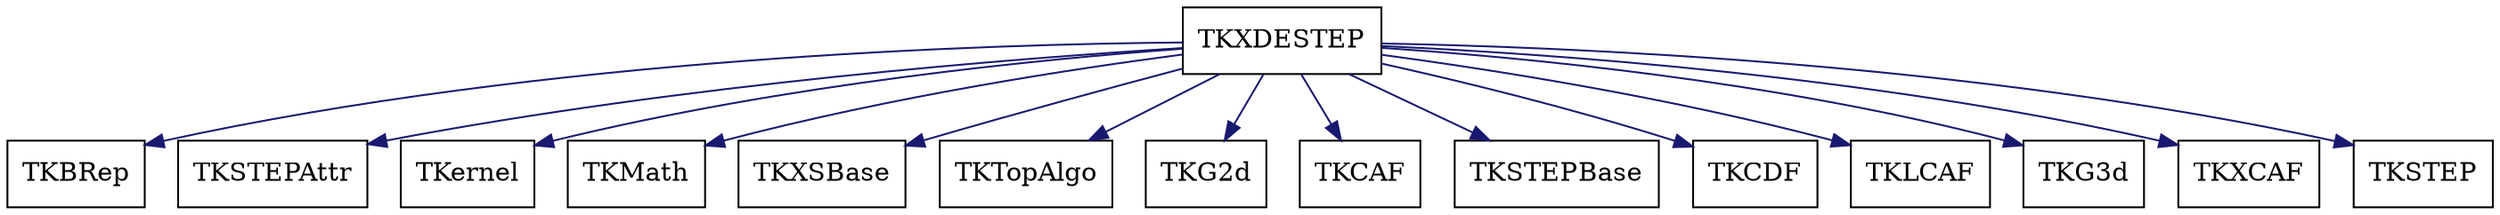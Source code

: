 digraph schema_TKXDESTEP
{
	TKXDESTEP [ URL = "toolkit_tkxdestep.html", shape = box ]
	TKBRep [ URL = "toolkit_tkbrep.html" , shape = box ]
	TKXDESTEP -> TKBRep [ color = "midnightblue", style = "solid" ]
	TKSTEPAttr [ URL = "toolkit_tkstepattr.html" , shape = box ]
	TKXDESTEP -> TKSTEPAttr [ color = "midnightblue", style = "solid" ]
	TKernel [ URL = "toolkit_tkernel.html" , shape = box ]
	TKXDESTEP -> TKernel [ color = "midnightblue", style = "solid" ]
	TKMath [ URL = "toolkit_tkmath.html" , shape = box ]
	TKXDESTEP -> TKMath [ color = "midnightblue", style = "solid" ]
	TKXSBase [ URL = "toolkit_tkxsbase.html" , shape = box ]
	TKXDESTEP -> TKXSBase [ color = "midnightblue", style = "solid" ]
	TKTopAlgo [ URL = "toolkit_tktopalgo.html" , shape = box ]
	TKXDESTEP -> TKTopAlgo [ color = "midnightblue", style = "solid" ]
	TKG2d [ URL = "toolkit_tkg2d.html" , shape = box ]
	TKXDESTEP -> TKG2d [ color = "midnightblue", style = "solid" ]
	TKCAF [ URL = "toolkit_tkcaf.html" , shape = box ]
	TKXDESTEP -> TKCAF [ color = "midnightblue", style = "solid" ]
	TKSTEPBase [ URL = "toolkit_tkstepbase.html" , shape = box ]
	TKXDESTEP -> TKSTEPBase [ color = "midnightblue", style = "solid" ]
	TKCDF [ URL = "toolkit_tkcdf.html" , shape = box ]
	TKXDESTEP -> TKCDF [ color = "midnightblue", style = "solid" ]
	TKLCAF [ URL = "toolkit_tklcaf.html" , shape = box ]
	TKXDESTEP -> TKLCAF [ color = "midnightblue", style = "solid" ]
	TKG3d [ URL = "toolkit_tkg3d.html" , shape = box ]
	TKXDESTEP -> TKG3d [ color = "midnightblue", style = "solid" ]
	TKXCAF [ URL = "toolkit_tkxcaf.html" , shape = box ]
	TKXDESTEP -> TKXCAF [ color = "midnightblue", style = "solid" ]
	TKSTEP [ URL = "toolkit_tkstep.html" , shape = box ]
	TKXDESTEP -> TKSTEP [ color = "midnightblue", style = "solid" ]
	aspect = 1
}
